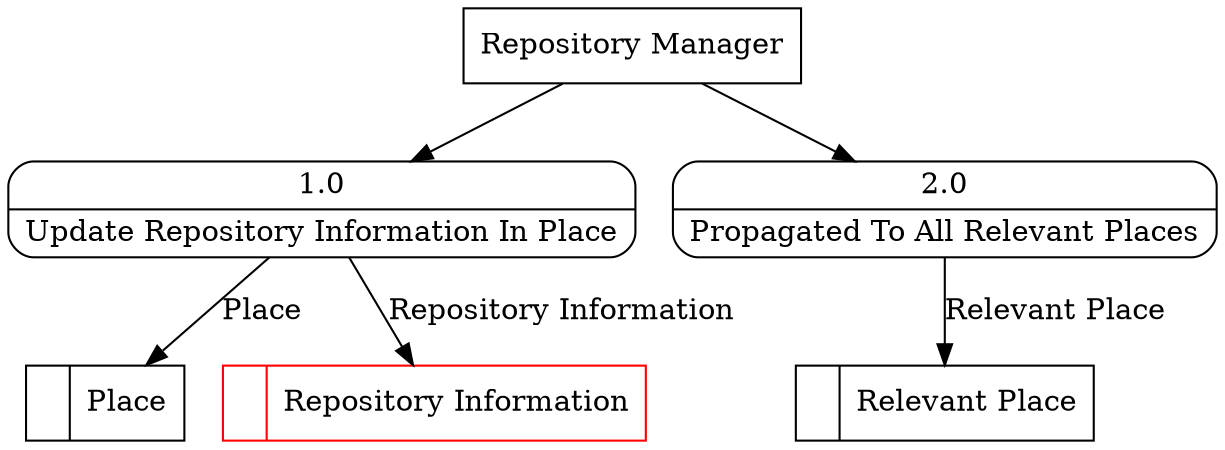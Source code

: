 digraph dfd2{ 
node[shape=record]
200 [label="<f0>  |<f1> Place " ];
201 [label="<f0>  |<f1> Repository Information " color=red];
202 [label="<f0>  |<f1> Relevant Place " ];
203 [label="Repository Manager" shape=box];
204 [label="{<f0> 1.0|<f1> Update Repository Information In Place }" shape=Mrecord];
205 [label="{<f0> 2.0|<f1> Propagated To All Relevant Places }" shape=Mrecord];
203 -> 204
203 -> 205
204 -> 201 [label="Repository Information"]
204 -> 200 [label="Place"]
205 -> 202 [label="Relevant Place"]
}